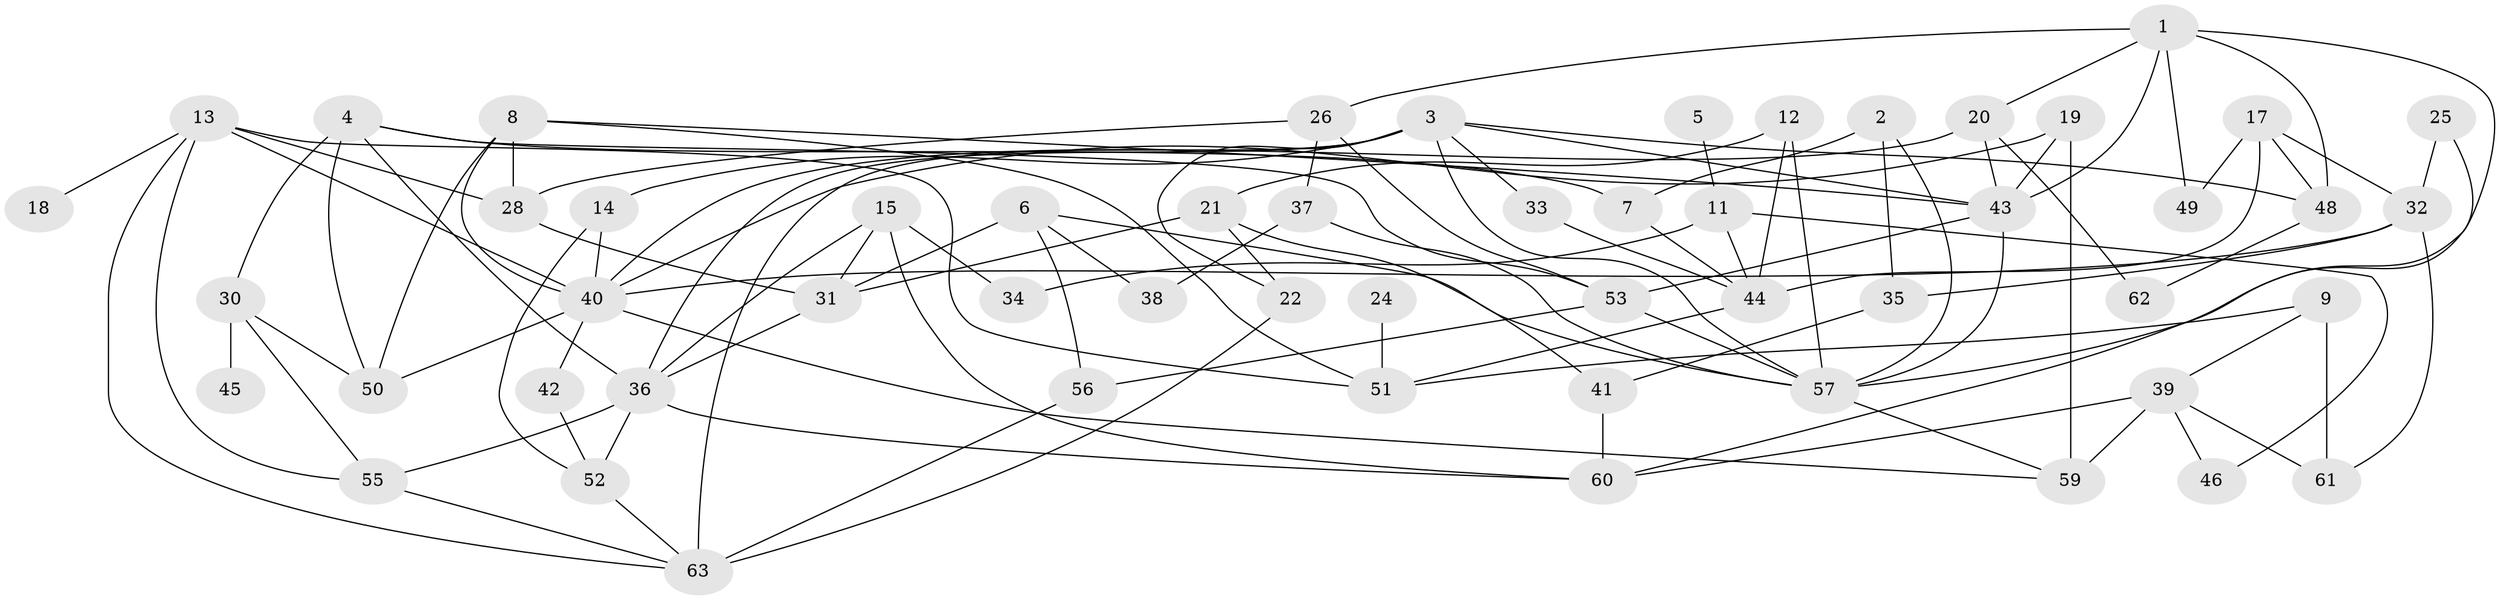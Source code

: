 // original degree distribution, {3: 0.23015873015873015, 4: 0.19047619047619047, 2: 0.2619047619047619, 1: 0.14285714285714285, 5: 0.11904761904761904, 0: 0.047619047619047616, 8: 0.007936507936507936}
// Generated by graph-tools (version 1.1) at 2025/00/03/09/25 03:00:52]
// undirected, 55 vertices, 108 edges
graph export_dot {
graph [start="1"]
  node [color=gray90,style=filled];
  1;
  2;
  3;
  4;
  5;
  6;
  7;
  8;
  9;
  11;
  12;
  13;
  14;
  15;
  17;
  18;
  19;
  20;
  21;
  22;
  24;
  25;
  26;
  28;
  30;
  31;
  32;
  33;
  34;
  35;
  36;
  37;
  38;
  39;
  40;
  41;
  42;
  43;
  44;
  45;
  46;
  48;
  49;
  50;
  51;
  52;
  53;
  55;
  56;
  57;
  59;
  60;
  61;
  62;
  63;
  1 -- 20 [weight=1.0];
  1 -- 26 [weight=1.0];
  1 -- 43 [weight=1.0];
  1 -- 48 [weight=1.0];
  1 -- 49 [weight=1.0];
  1 -- 57 [weight=1.0];
  2 -- 7 [weight=2.0];
  2 -- 35 [weight=1.0];
  2 -- 57 [weight=1.0];
  3 -- 14 [weight=1.0];
  3 -- 22 [weight=1.0];
  3 -- 33 [weight=1.0];
  3 -- 36 [weight=1.0];
  3 -- 43 [weight=1.0];
  3 -- 48 [weight=1.0];
  3 -- 57 [weight=1.0];
  3 -- 63 [weight=1.0];
  4 -- 7 [weight=1.0];
  4 -- 30 [weight=1.0];
  4 -- 36 [weight=1.0];
  4 -- 50 [weight=1.0];
  4 -- 53 [weight=1.0];
  5 -- 11 [weight=1.0];
  6 -- 31 [weight=1.0];
  6 -- 38 [weight=1.0];
  6 -- 56 [weight=1.0];
  6 -- 57 [weight=1.0];
  7 -- 44 [weight=1.0];
  8 -- 28 [weight=1.0];
  8 -- 40 [weight=1.0];
  8 -- 43 [weight=1.0];
  8 -- 50 [weight=1.0];
  8 -- 51 [weight=1.0];
  9 -- 39 [weight=1.0];
  9 -- 51 [weight=1.0];
  9 -- 61 [weight=1.0];
  11 -- 34 [weight=1.0];
  11 -- 44 [weight=1.0];
  11 -- 46 [weight=1.0];
  12 -- 21 [weight=1.0];
  12 -- 44 [weight=1.0];
  12 -- 57 [weight=1.0];
  13 -- 18 [weight=1.0];
  13 -- 28 [weight=1.0];
  13 -- 40 [weight=1.0];
  13 -- 51 [weight=1.0];
  13 -- 55 [weight=1.0];
  13 -- 63 [weight=1.0];
  14 -- 40 [weight=1.0];
  14 -- 52 [weight=1.0];
  15 -- 31 [weight=1.0];
  15 -- 34 [weight=1.0];
  15 -- 36 [weight=1.0];
  15 -- 60 [weight=1.0];
  17 -- 32 [weight=1.0];
  17 -- 44 [weight=2.0];
  17 -- 48 [weight=1.0];
  17 -- 49 [weight=1.0];
  19 -- 40 [weight=1.0];
  19 -- 43 [weight=1.0];
  19 -- 59 [weight=1.0];
  20 -- 40 [weight=1.0];
  20 -- 43 [weight=1.0];
  20 -- 62 [weight=1.0];
  21 -- 22 [weight=1.0];
  21 -- 31 [weight=1.0];
  21 -- 41 [weight=1.0];
  22 -- 63 [weight=1.0];
  24 -- 51 [weight=1.0];
  25 -- 32 [weight=1.0];
  25 -- 60 [weight=1.0];
  26 -- 28 [weight=1.0];
  26 -- 37 [weight=1.0];
  26 -- 53 [weight=1.0];
  28 -- 31 [weight=1.0];
  30 -- 45 [weight=1.0];
  30 -- 50 [weight=1.0];
  30 -- 55 [weight=1.0];
  31 -- 36 [weight=1.0];
  32 -- 35 [weight=1.0];
  32 -- 40 [weight=1.0];
  32 -- 61 [weight=1.0];
  33 -- 44 [weight=1.0];
  35 -- 41 [weight=1.0];
  36 -- 52 [weight=1.0];
  36 -- 55 [weight=1.0];
  36 -- 60 [weight=1.0];
  37 -- 38 [weight=1.0];
  37 -- 57 [weight=1.0];
  39 -- 46 [weight=1.0];
  39 -- 59 [weight=2.0];
  39 -- 60 [weight=1.0];
  39 -- 61 [weight=1.0];
  40 -- 42 [weight=1.0];
  40 -- 50 [weight=1.0];
  40 -- 59 [weight=1.0];
  41 -- 60 [weight=1.0];
  42 -- 52 [weight=1.0];
  43 -- 53 [weight=1.0];
  43 -- 57 [weight=1.0];
  44 -- 51 [weight=1.0];
  48 -- 62 [weight=1.0];
  52 -- 63 [weight=1.0];
  53 -- 56 [weight=1.0];
  53 -- 57 [weight=1.0];
  55 -- 63 [weight=1.0];
  56 -- 63 [weight=1.0];
  57 -- 59 [weight=1.0];
}
